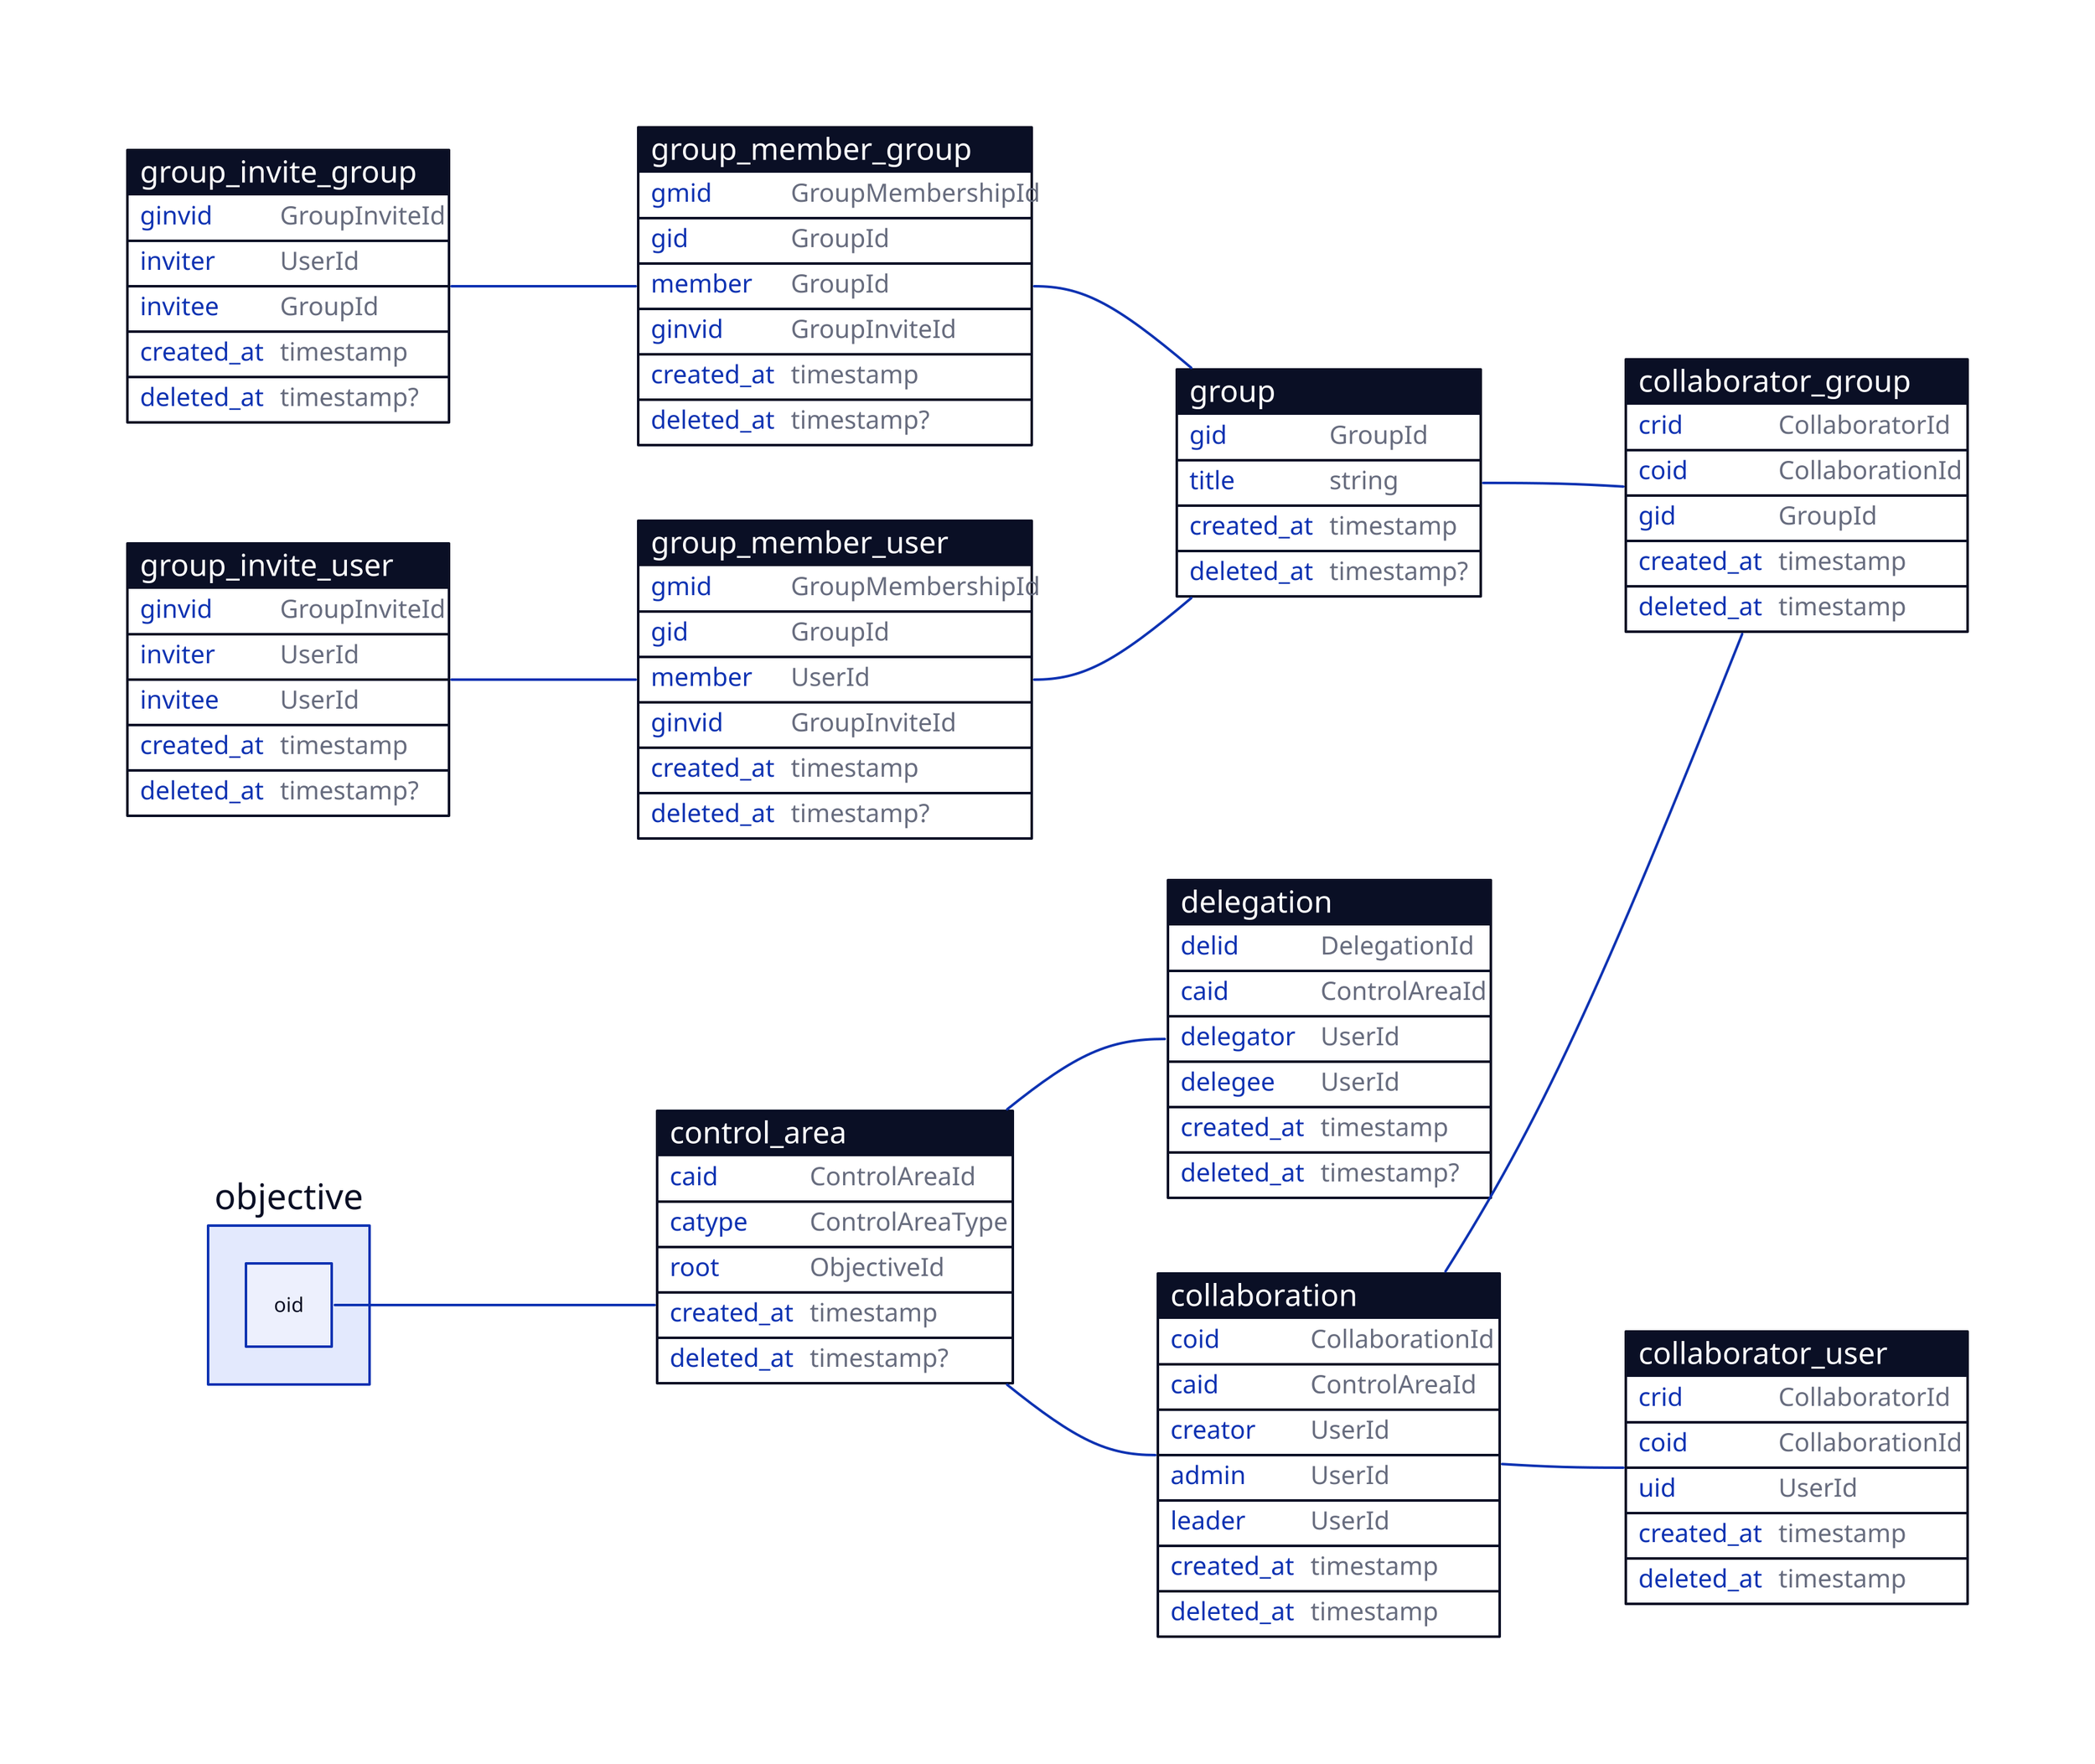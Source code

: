direction: right

control_area: {
  shape: sql_table

  caid: ControlAreaId
  catype: ControlAreaType
  
  root: ObjectiveId

  created_at: timestamp
  deleted_at: timestamp?
}

collaboration: {
  shape: sql_table

  coid: CollaborationId
  caid: ControlAreaId

  creator: UserId
  admin: UserId
  leader: UserId

  created_at: timestamp
  deleted_at: timestamp
}

collaborator_group: {
  shape: sql_table

  crid: CollaboratorId
  coid: CollaborationId
  gid: GroupId

  created_at: timestamp
  deleted_at: timestamp
}

collaborator_user: {
  shape: sql_table

  crid: CollaboratorId
  coid: CollaborationId
  uid: UserId

  created_at: timestamp
  deleted_at: timestamp
}

group: {
  shape: sql_table
  
  gid: GroupId
  title: string
  
  created_at: timestamp
  deleted_at: timestamp?
}

group_member_user: {
  shape: sql_table

  gmid: GroupMembershipId
  
  gid: GroupId
  member: UserId
  ginvid: GroupInviteId
  
  created_at: timestamp
  deleted_at: timestamp?
}

group_member_group: {
  shape: sql_table

  gmid: GroupMembershipId
  
  gid: GroupId
  member: GroupId
  ginvid: GroupInviteId
  
  created_at: timestamp
  deleted_at: timestamp?
}

group_invite_group: {
  shape: sql_table

  ginvid: GroupInviteId
  
  inviter: UserId
  invitee: GroupId
  
  created_at: timestamp
  deleted_at: timestamp?
}

group_invite_user: {
  shape: sql_table

  ginvid: GroupInviteId
  
  inviter: UserId
  invitee: UserId
  
  created_at: timestamp
  deleted_at: timestamp?
}

delegation: {
  shape: sql_table

  delid: DelegationId

  caid: ControlAreaId

  delegator: UserId
  delegee: UserId

  created_at: timestamp
  deleted_at: timestamp?
}

objective.oid -- control_area.root

control_area.caid -- delegation.caid
control_area.caid -- collaboration.caid

collaboration.coid -- collaborator_group.coid
collaboration.coid -- collaborator_user.coid

group.gid -- collaborator_group.gid

group_member_user.gid -- group.gid
group_member_group.gid -- group.gid

group_invite_group.ginvid -- group_member_group.ginvid
group_invite_user.ginvid -- group_member_user.ginvid